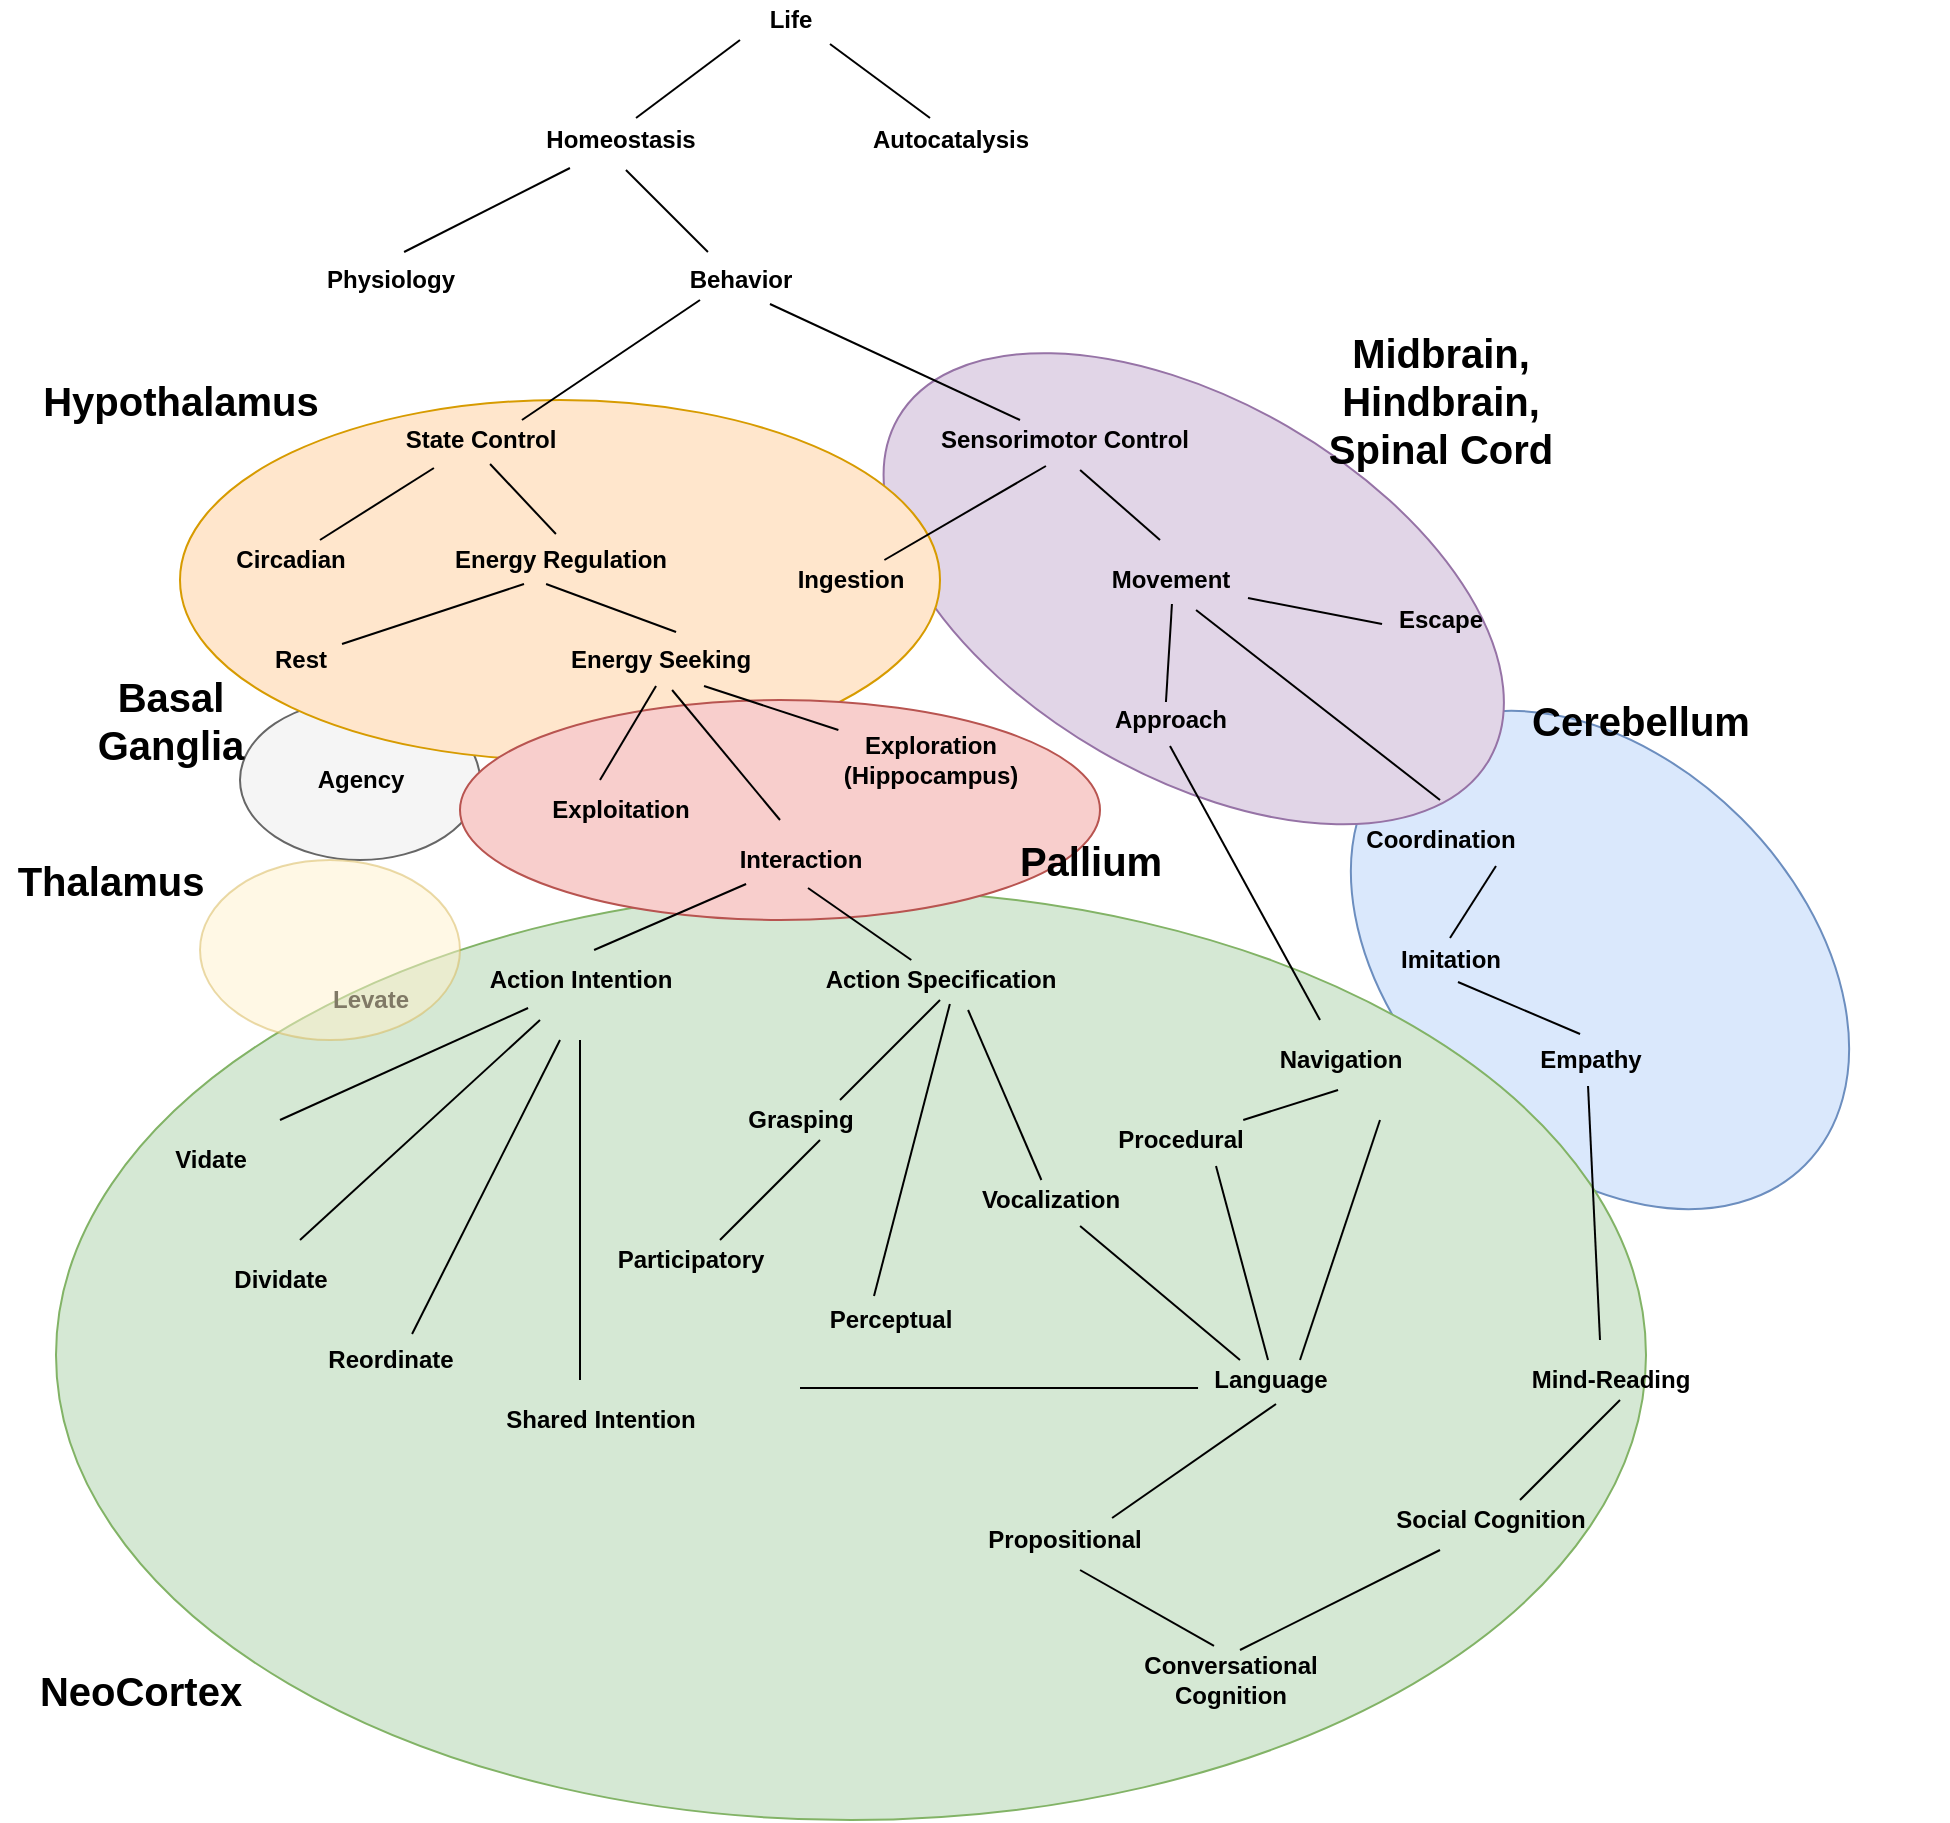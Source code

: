 <mxfile version="13.8.0" type="github">
  <diagram id="261lAa1EZaPhHnJhHldy" name="Page-1">
    <mxGraphModel dx="858" dy="489" grid="1" gridSize="10" guides="1" tooltips="1" connect="1" arrows="1" fold="1" page="1" pageScale="1" pageWidth="850" pageHeight="1100" math="0" shadow="0">
      <root>
        <mxCell id="0" />
        <mxCell id="1" parent="0" />
        <mxCell id="-oYrf_uy26-qNpr954tw-55" value="" style="ellipse;whiteSpace=wrap;html=1;rotation=45;fillColor=#dae8fc;strokeColor=#6c8ebf;" vertex="1" parent="1">
          <mxGeometry x="655" y="430" width="290" height="200" as="geometry" />
        </mxCell>
        <mxCell id="-oYrf_uy26-qNpr954tw-61" value="" style="ellipse;whiteSpace=wrap;html=1;rotation=30;fillColor=#e1d5e7;strokeColor=#9673a6;" vertex="1" parent="1">
          <mxGeometry x="426.18" y="250.61" width="341.38" height="187.5" as="geometry" />
        </mxCell>
        <mxCell id="-oYrf_uy26-qNpr954tw-57" value="" style="ellipse;whiteSpace=wrap;html=1;fillColor=#d5e8d4;strokeColor=#82b366;" vertex="1" parent="1">
          <mxGeometry x="28" y="495" width="795" height="465" as="geometry" />
        </mxCell>
        <mxCell id="-oYrf_uy26-qNpr954tw-54" value="" style="ellipse;whiteSpace=wrap;html=1;fillColor=#f5f5f5;strokeColor=#666666;fontColor=#333333;" vertex="1" parent="1">
          <mxGeometry x="120" y="400" width="120" height="80" as="geometry" />
        </mxCell>
        <mxCell id="-oYrf_uy26-qNpr954tw-50" value="" style="ellipse;whiteSpace=wrap;html=1;fillColor=#ffe6cc;strokeColor=#d79b00;" vertex="1" parent="1">
          <mxGeometry x="90" y="250" width="380" height="180" as="geometry" />
        </mxCell>
        <mxCell id="-oYrf_uy26-qNpr954tw-51" value="" style="ellipse;whiteSpace=wrap;html=1;fillColor=#f8cecc;strokeColor=#b85450;" vertex="1" parent="1">
          <mxGeometry x="230" y="400" width="320" height="110" as="geometry" />
        </mxCell>
        <mxCell id="-oYrf_uy26-qNpr954tw-1" value="Life" style="text;html=1;align=center;verticalAlign=middle;resizable=0;points=[];autosize=1;fontStyle=1" vertex="1" parent="1">
          <mxGeometry x="375" y="50" width="40" height="20" as="geometry" />
        </mxCell>
        <mxCell id="-oYrf_uy26-qNpr954tw-2" value="Homeostasis" style="text;html=1;align=center;verticalAlign=middle;resizable=0;points=[];autosize=1;fontStyle=1" vertex="1" parent="1">
          <mxGeometry x="265" y="110" width="90" height="20" as="geometry" />
        </mxCell>
        <mxCell id="-oYrf_uy26-qNpr954tw-3" value="Autocatalysis" style="text;html=1;align=center;verticalAlign=middle;resizable=0;points=[];autosize=1;fontStyle=1" vertex="1" parent="1">
          <mxGeometry x="430" y="110" width="90" height="20" as="geometry" />
        </mxCell>
        <mxCell id="-oYrf_uy26-qNpr954tw-4" value="Physiology" style="text;html=1;align=center;verticalAlign=middle;resizable=0;points=[];autosize=1;fontStyle=1" vertex="1" parent="1">
          <mxGeometry x="155" y="180" width="80" height="20" as="geometry" />
        </mxCell>
        <mxCell id="-oYrf_uy26-qNpr954tw-5" value="Behavior" style="text;html=1;align=center;verticalAlign=middle;resizable=0;points=[];autosize=1;fontStyle=1" vertex="1" parent="1">
          <mxGeometry x="335" y="180" width="70" height="20" as="geometry" />
        </mxCell>
        <mxCell id="-oYrf_uy26-qNpr954tw-6" value="State Control" style="text;html=1;align=center;verticalAlign=middle;resizable=0;points=[];autosize=1;fontStyle=1" vertex="1" parent="1">
          <mxGeometry x="195" y="260" width="90" height="20" as="geometry" />
        </mxCell>
        <mxCell id="-oYrf_uy26-qNpr954tw-7" value="Sensorimotor Control" style="text;html=1;align=center;verticalAlign=middle;resizable=0;points=[];autosize=1;fontStyle=1" vertex="1" parent="1">
          <mxGeometry x="461.65" y="260" width="140" height="20" as="geometry" />
        </mxCell>
        <mxCell id="-oYrf_uy26-qNpr954tw-8" value="Agency" style="text;html=1;align=center;verticalAlign=middle;resizable=0;points=[];autosize=1;fontStyle=1" vertex="1" parent="1">
          <mxGeometry x="150" y="430" width="60" height="20" as="geometry" />
        </mxCell>
        <mxCell id="-oYrf_uy26-qNpr954tw-9" value="Exploitation" style="text;html=1;align=center;verticalAlign=middle;resizable=0;points=[];autosize=1;fontStyle=1" vertex="1" parent="1">
          <mxGeometry x="270" y="445" width="80" height="20" as="geometry" />
        </mxCell>
        <mxCell id="-oYrf_uy26-qNpr954tw-10" value="Exploration&lt;br&gt;(Hippocampus)" style="text;html=1;align=center;verticalAlign=middle;resizable=0;points=[];autosize=1;fontStyle=1" vertex="1" parent="1">
          <mxGeometry x="415" y="415" width="100" height="30" as="geometry" />
        </mxCell>
        <mxCell id="-oYrf_uy26-qNpr954tw-11" value="Interaction" style="text;html=1;align=center;verticalAlign=middle;resizable=0;points=[];autosize=1;fontStyle=1" vertex="1" parent="1">
          <mxGeometry x="360" y="470" width="80" height="20" as="geometry" />
        </mxCell>
        <mxCell id="-oYrf_uy26-qNpr954tw-12" value="Circadian" style="text;html=1;align=center;verticalAlign=middle;resizable=0;points=[];autosize=1;fontStyle=1" vertex="1" parent="1">
          <mxGeometry x="110" y="320" width="70" height="20" as="geometry" />
        </mxCell>
        <mxCell id="-oYrf_uy26-qNpr954tw-13" value="Energy Regulation" style="text;html=1;align=center;verticalAlign=middle;resizable=0;points=[];autosize=1;fontStyle=1" vertex="1" parent="1">
          <mxGeometry x="220" y="320" width="120" height="20" as="geometry" />
        </mxCell>
        <mxCell id="-oYrf_uy26-qNpr954tw-14" value="Rest" style="text;html=1;align=center;verticalAlign=middle;resizable=0;points=[];autosize=1;fontStyle=1" vertex="1" parent="1">
          <mxGeometry x="130" y="370" width="40" height="20" as="geometry" />
        </mxCell>
        <mxCell id="-oYrf_uy26-qNpr954tw-15" value="Energy Seeking" style="text;html=1;align=center;verticalAlign=middle;resizable=0;points=[];autosize=1;fontStyle=1" vertex="1" parent="1">
          <mxGeometry x="275" y="370" width="110" height="20" as="geometry" />
        </mxCell>
        <mxCell id="-oYrf_uy26-qNpr954tw-16" value="Ingestion" style="text;html=1;align=center;verticalAlign=middle;resizable=0;points=[];autosize=1;fontStyle=1" vertex="1" parent="1">
          <mxGeometry x="390" y="330" width="70" height="20" as="geometry" />
        </mxCell>
        <mxCell id="-oYrf_uy26-qNpr954tw-17" value="Movement" style="text;html=1;align=center;verticalAlign=middle;resizable=0;points=[];autosize=1;fontStyle=1" vertex="1" parent="1">
          <mxGeometry x="550" y="330" width="70" height="20" as="geometry" />
        </mxCell>
        <mxCell id="-oYrf_uy26-qNpr954tw-18" value="Escape" style="text;html=1;align=center;verticalAlign=middle;resizable=0;points=[];autosize=1;fontStyle=1" vertex="1" parent="1">
          <mxGeometry x="690" y="350" width="60" height="20" as="geometry" />
        </mxCell>
        <mxCell id="-oYrf_uy26-qNpr954tw-19" value="Approach" style="text;html=1;align=center;verticalAlign=middle;resizable=0;points=[];autosize=1;fontStyle=1" vertex="1" parent="1">
          <mxGeometry x="550" y="400" width="70" height="20" as="geometry" />
        </mxCell>
        <mxCell id="-oYrf_uy26-qNpr954tw-20" value="Action Intention" style="text;html=1;align=center;verticalAlign=middle;resizable=0;points=[];autosize=1;fontStyle=1" vertex="1" parent="1">
          <mxGeometry x="235" y="530" width="110" height="20" as="geometry" />
        </mxCell>
        <mxCell id="-oYrf_uy26-qNpr954tw-21" value="Action Specification" style="text;html=1;align=center;verticalAlign=middle;resizable=0;points=[];autosize=1;fontStyle=1" vertex="1" parent="1">
          <mxGeometry x="405" y="530" width="130" height="20" as="geometry" />
        </mxCell>
        <mxCell id="-oYrf_uy26-qNpr954tw-33" value="Levate" style="text;html=1;align=center;verticalAlign=middle;resizable=0;points=[];autosize=1;fontStyle=1" vertex="1" parent="1">
          <mxGeometry x="160" y="540" width="50" height="20" as="geometry" />
        </mxCell>
        <mxCell id="-oYrf_uy26-qNpr954tw-34" value="Vidate" style="text;html=1;align=center;verticalAlign=middle;resizable=0;points=[];autosize=1;fontStyle=1" vertex="1" parent="1">
          <mxGeometry x="80" y="620" width="50" height="20" as="geometry" />
        </mxCell>
        <mxCell id="-oYrf_uy26-qNpr954tw-35" value="Dividate" style="text;html=1;align=center;verticalAlign=middle;resizable=0;points=[];autosize=1;fontStyle=1" vertex="1" parent="1">
          <mxGeometry x="110" y="680" width="60" height="20" as="geometry" />
        </mxCell>
        <mxCell id="-oYrf_uy26-qNpr954tw-36" value="Reordinate" style="text;html=1;align=center;verticalAlign=middle;resizable=0;points=[];autosize=1;fontStyle=1" vertex="1" parent="1">
          <mxGeometry x="155" y="720" width="80" height="20" as="geometry" />
        </mxCell>
        <mxCell id="-oYrf_uy26-qNpr954tw-37" value="Procedural" style="text;html=1;align=center;verticalAlign=middle;resizable=0;points=[];autosize=1;fontStyle=1" vertex="1" parent="1">
          <mxGeometry x="550" y="610" width="80" height="20" as="geometry" />
        </mxCell>
        <mxCell id="-oYrf_uy26-qNpr954tw-38" value="Propositional" style="text;html=1;align=center;verticalAlign=middle;resizable=0;points=[];autosize=1;fontStyle=1" vertex="1" parent="1">
          <mxGeometry x="486.65" y="810" width="90" height="20" as="geometry" />
        </mxCell>
        <mxCell id="-oYrf_uy26-qNpr954tw-39" value="Perceptual" style="text;html=1;align=center;verticalAlign=middle;resizable=0;points=[];autosize=1;fontStyle=1" vertex="1" parent="1">
          <mxGeometry x="405" y="700" width="80" height="20" as="geometry" />
        </mxCell>
        <mxCell id="-oYrf_uy26-qNpr954tw-40" value="Participatory" style="text;html=1;align=center;verticalAlign=middle;resizable=0;points=[];autosize=1;fontStyle=1" vertex="1" parent="1">
          <mxGeometry x="300" y="670" width="90" height="20" as="geometry" />
        </mxCell>
        <mxCell id="-oYrf_uy26-qNpr954tw-41" value="Shared Intention" style="text;html=1;align=center;verticalAlign=middle;resizable=0;points=[];autosize=1;fontStyle=1" vertex="1" parent="1">
          <mxGeometry x="245" y="750" width="110" height="20" as="geometry" />
        </mxCell>
        <mxCell id="-oYrf_uy26-qNpr954tw-42" value="Coordination" style="text;html=1;align=center;verticalAlign=middle;resizable=0;points=[];autosize=1;fontStyle=1" vertex="1" parent="1">
          <mxGeometry x="675" y="460" width="90" height="20" as="geometry" />
        </mxCell>
        <mxCell id="-oYrf_uy26-qNpr954tw-43" value="Social Cognition" style="text;html=1;align=center;verticalAlign=middle;resizable=0;points=[];autosize=1;fontStyle=1" vertex="1" parent="1">
          <mxGeometry x="690" y="800" width="110" height="20" as="geometry" />
        </mxCell>
        <mxCell id="-oYrf_uy26-qNpr954tw-44" value="Imitation" style="text;html=1;align=center;verticalAlign=middle;resizable=0;points=[];autosize=1;fontStyle=1" vertex="1" parent="1">
          <mxGeometry x="690" y="520" width="70" height="20" as="geometry" />
        </mxCell>
        <mxCell id="-oYrf_uy26-qNpr954tw-45" value="Language" style="text;html=1;align=center;verticalAlign=middle;resizable=0;points=[];autosize=1;fontStyle=1" vertex="1" parent="1">
          <mxGeometry x="600" y="730" width="70" height="20" as="geometry" />
        </mxCell>
        <mxCell id="-oYrf_uy26-qNpr954tw-46" value="Mind-Reading" style="text;html=1;align=center;verticalAlign=middle;resizable=0;points=[];autosize=1;fontStyle=1" vertex="1" parent="1">
          <mxGeometry x="760" y="730" width="90" height="20" as="geometry" />
        </mxCell>
        <mxCell id="-oYrf_uy26-qNpr954tw-47" value="Navigation" style="text;html=1;align=center;verticalAlign=middle;resizable=0;points=[];autosize=1;fontStyle=1" vertex="1" parent="1">
          <mxGeometry x="630" y="570" width="80" height="20" as="geometry" />
        </mxCell>
        <mxCell id="-oYrf_uy26-qNpr954tw-48" value="Grasping" style="text;html=1;align=center;verticalAlign=middle;resizable=0;points=[];autosize=1;fontStyle=1" vertex="1" parent="1">
          <mxGeometry x="365" y="600" width="70" height="20" as="geometry" />
        </mxCell>
        <mxCell id="-oYrf_uy26-qNpr954tw-49" value="&lt;b&gt;Vocalization&lt;/b&gt;" style="text;html=1;align=center;verticalAlign=middle;resizable=0;points=[];autosize=1;" vertex="1" parent="1">
          <mxGeometry x="485" y="640" width="80" height="20" as="geometry" />
        </mxCell>
        <mxCell id="-oYrf_uy26-qNpr954tw-56" value="&lt;b&gt;Empathy&lt;/b&gt;" style="text;html=1;align=center;verticalAlign=middle;resizable=0;points=[];autosize=1;" vertex="1" parent="1">
          <mxGeometry x="760" y="570" width="70" height="20" as="geometry" />
        </mxCell>
        <mxCell id="-oYrf_uy26-qNpr954tw-60" value="" style="ellipse;whiteSpace=wrap;html=1;textOpacity=0;labelBackgroundColor=none;opacity=50;fillColor=#fff2cc;strokeColor=#d6b656;" vertex="1" parent="1">
          <mxGeometry x="100" y="480" width="130" height="90" as="geometry" />
        </mxCell>
        <mxCell id="-oYrf_uy26-qNpr954tw-62" value="&lt;font style=&quot;font-size: 20px&quot;&gt;&lt;b&gt;Hypothalamus&lt;/b&gt;&lt;/font&gt;" style="text;html=1;align=center;verticalAlign=middle;resizable=0;points=[];autosize=1;" vertex="1" parent="1">
          <mxGeometry x="15" y="240" width="150" height="20" as="geometry" />
        </mxCell>
        <mxCell id="-oYrf_uy26-qNpr954tw-63" value="&lt;font style=&quot;font-size: 20px&quot;&gt;&lt;b&gt;Basal&lt;br&gt;Ganglia&lt;br&gt;&lt;/b&gt;&lt;/font&gt;" style="text;html=1;align=center;verticalAlign=middle;resizable=0;points=[];autosize=1;" vertex="1" parent="1">
          <mxGeometry x="40" y="390" width="90" height="40" as="geometry" />
        </mxCell>
        <mxCell id="-oYrf_uy26-qNpr954tw-64" value="&lt;font style=&quot;font-size: 20px&quot;&gt;&lt;b&gt;Thalamus&lt;br&gt;&lt;/b&gt;&lt;/font&gt;" style="text;html=1;align=center;verticalAlign=middle;resizable=0;points=[];autosize=1;" vertex="1" parent="1">
          <mxGeometry y="480" width="110" height="20" as="geometry" />
        </mxCell>
        <mxCell id="-oYrf_uy26-qNpr954tw-65" value="&lt;font style=&quot;font-size: 20px&quot;&gt;&lt;b&gt;NeoCortex&lt;br&gt;&lt;/b&gt;&lt;/font&gt;" style="text;html=1;align=center;verticalAlign=middle;resizable=0;points=[];autosize=1;" vertex="1" parent="1">
          <mxGeometry x="10" y="885" width="120" height="20" as="geometry" />
        </mxCell>
        <mxCell id="-oYrf_uy26-qNpr954tw-66" value="&lt;font style=&quot;font-size: 20px&quot;&gt;&lt;b&gt;Cerebellum&lt;br&gt;&lt;/b&gt;&lt;/font&gt;" style="text;html=1;align=center;verticalAlign=middle;resizable=0;points=[];autosize=1;" vertex="1" parent="1">
          <mxGeometry x="760" y="400" width="120" height="20" as="geometry" />
        </mxCell>
        <mxCell id="-oYrf_uy26-qNpr954tw-67" value="&lt;font style=&quot;font-size: 20px&quot;&gt;&lt;b&gt;Pallium&lt;br&gt;&lt;/b&gt;&lt;/font&gt;" style="text;html=1;align=center;verticalAlign=middle;resizable=0;points=[];autosize=1;" vertex="1" parent="1">
          <mxGeometry x="500" y="470" width="90" height="20" as="geometry" />
        </mxCell>
        <mxCell id="-oYrf_uy26-qNpr954tw-68" value="&lt;font style=&quot;font-size: 20px&quot;&gt;&lt;b&gt;Midbrain,&lt;br&gt;Hindbrain,&lt;br&gt;Spinal Cord&lt;br&gt;&lt;/b&gt;&lt;/font&gt;" style="text;html=1;align=center;verticalAlign=middle;resizable=0;points=[];autosize=1;" vertex="1" parent="1">
          <mxGeometry x="655" y="225" width="130" height="50" as="geometry" />
        </mxCell>
        <mxCell id="-oYrf_uy26-qNpr954tw-69" value="" style="endArrow=none;html=1;exitX=0.589;exitY=-0.05;exitDx=0;exitDy=0;exitPerimeter=0;" edge="1" parent="1" source="-oYrf_uy26-qNpr954tw-2">
          <mxGeometry width="50" height="50" relative="1" as="geometry">
            <mxPoint x="320" y="120" as="sourcePoint" />
            <mxPoint x="370" y="70" as="targetPoint" />
          </mxGeometry>
        </mxCell>
        <mxCell id="-oYrf_uy26-qNpr954tw-70" value="" style="endArrow=none;html=1;entryX=1;entryY=1.1;entryDx=0;entryDy=0;entryPerimeter=0;exitX=0.389;exitY=-0.05;exitDx=0;exitDy=0;exitPerimeter=0;" edge="1" parent="1" source="-oYrf_uy26-qNpr954tw-3" target="-oYrf_uy26-qNpr954tw-1">
          <mxGeometry width="50" height="50" relative="1" as="geometry">
            <mxPoint x="430" y="120" as="sourcePoint" />
            <mxPoint x="480" y="70" as="targetPoint" />
          </mxGeometry>
        </mxCell>
        <mxCell id="-oYrf_uy26-qNpr954tw-71" value="" style="endArrow=none;html=1;entryX=0.222;entryY=1.2;entryDx=0;entryDy=0;entryPerimeter=0;exitX=0.588;exitY=-0.2;exitDx=0;exitDy=0;exitPerimeter=0;" edge="1" parent="1" source="-oYrf_uy26-qNpr954tw-4" target="-oYrf_uy26-qNpr954tw-2">
          <mxGeometry width="50" height="50" relative="1" as="geometry">
            <mxPoint x="210" y="160" as="sourcePoint" />
            <mxPoint x="260" y="110" as="targetPoint" />
          </mxGeometry>
        </mxCell>
        <mxCell id="-oYrf_uy26-qNpr954tw-72" value="" style="endArrow=none;html=1;entryX=0.533;entryY=1.25;entryDx=0;entryDy=0;entryPerimeter=0;exitX=0.271;exitY=-0.2;exitDx=0;exitDy=0;exitPerimeter=0;" edge="1" parent="1" source="-oYrf_uy26-qNpr954tw-5" target="-oYrf_uy26-qNpr954tw-2">
          <mxGeometry width="50" height="50" relative="1" as="geometry">
            <mxPoint x="360" y="170" as="sourcePoint" />
            <mxPoint x="430" y="130" as="targetPoint" />
          </mxGeometry>
        </mxCell>
        <mxCell id="-oYrf_uy26-qNpr954tw-74" value="" style="endArrow=none;html=1;exitX=0.733;exitY=0;exitDx=0;exitDy=0;exitPerimeter=0;" edge="1" parent="1" source="-oYrf_uy26-qNpr954tw-6">
          <mxGeometry width="50" height="50" relative="1" as="geometry">
            <mxPoint x="300" y="250" as="sourcePoint" />
            <mxPoint x="350" y="200" as="targetPoint" />
          </mxGeometry>
        </mxCell>
        <mxCell id="-oYrf_uy26-qNpr954tw-76" value="" style="endArrow=none;html=1;exitX=0.714;exitY=1.1;exitDx=0;exitDy=0;exitPerimeter=0;" edge="1" parent="1" source="-oYrf_uy26-qNpr954tw-5">
          <mxGeometry width="50" height="50" relative="1" as="geometry">
            <mxPoint x="460" y="200" as="sourcePoint" />
            <mxPoint x="510" y="260" as="targetPoint" />
          </mxGeometry>
        </mxCell>
        <mxCell id="-oYrf_uy26-qNpr954tw-78" value="" style="endArrow=none;html=1;exitX=0.714;exitY=0;exitDx=0;exitDy=0;exitPerimeter=0;entryX=0.244;entryY=1.2;entryDx=0;entryDy=0;entryPerimeter=0;" edge="1" parent="1" source="-oYrf_uy26-qNpr954tw-12" target="-oYrf_uy26-qNpr954tw-6">
          <mxGeometry width="50" height="50" relative="1" as="geometry">
            <mxPoint x="160" y="340" as="sourcePoint" />
            <mxPoint x="210" y="290" as="targetPoint" />
          </mxGeometry>
        </mxCell>
        <mxCell id="-oYrf_uy26-qNpr954tw-80" value="" style="endArrow=none;html=1;entryX=0.556;entryY=1.1;entryDx=0;entryDy=0;entryPerimeter=0;exitX=0.483;exitY=-0.15;exitDx=0;exitDy=0;exitPerimeter=0;" edge="1" parent="1" source="-oYrf_uy26-qNpr954tw-13" target="-oYrf_uy26-qNpr954tw-6">
          <mxGeometry width="50" height="50" relative="1" as="geometry">
            <mxPoint x="320" y="310" as="sourcePoint" />
            <mxPoint x="370" y="260" as="targetPoint" />
          </mxGeometry>
        </mxCell>
        <mxCell id="-oYrf_uy26-qNpr954tw-81" value="" style="endArrow=none;html=1;exitX=1.025;exitY=0.1;exitDx=0;exitDy=0;exitPerimeter=0;entryX=0.35;entryY=1.1;entryDx=0;entryDy=0;entryPerimeter=0;" edge="1" parent="1" source="-oYrf_uy26-qNpr954tw-14" target="-oYrf_uy26-qNpr954tw-13">
          <mxGeometry width="50" height="50" relative="1" as="geometry">
            <mxPoint x="190" y="400" as="sourcePoint" />
            <mxPoint x="240" y="350" as="targetPoint" />
          </mxGeometry>
        </mxCell>
        <mxCell id="-oYrf_uy26-qNpr954tw-82" value="" style="endArrow=none;html=1;entryX=0.442;entryY=1.1;entryDx=0;entryDy=0;entryPerimeter=0;exitX=0.573;exitY=-0.2;exitDx=0;exitDy=0;exitPerimeter=0;" edge="1" parent="1" source="-oYrf_uy26-qNpr954tw-15" target="-oYrf_uy26-qNpr954tw-13">
          <mxGeometry width="50" height="50" relative="1" as="geometry">
            <mxPoint x="350" y="340" as="sourcePoint" />
            <mxPoint x="400" y="290" as="targetPoint" />
          </mxGeometry>
        </mxCell>
        <mxCell id="-oYrf_uy26-qNpr954tw-84" value="" style="endArrow=none;html=1;entryX=0.438;entryY=1.15;entryDx=0;entryDy=0;entryPerimeter=0;" edge="1" parent="1" source="-oYrf_uy26-qNpr954tw-16" target="-oYrf_uy26-qNpr954tw-7">
          <mxGeometry width="50" height="50" relative="1" as="geometry">
            <mxPoint x="500" y="360" as="sourcePoint" />
            <mxPoint x="550" y="310" as="targetPoint" />
          </mxGeometry>
        </mxCell>
        <mxCell id="-oYrf_uy26-qNpr954tw-85" value="" style="endArrow=none;html=1;entryX=0.56;entryY=1.25;entryDx=0;entryDy=0;entryPerimeter=0;" edge="1" parent="1" target="-oYrf_uy26-qNpr954tw-7">
          <mxGeometry width="50" height="50" relative="1" as="geometry">
            <mxPoint x="580" y="320" as="sourcePoint" />
            <mxPoint x="540" y="330" as="targetPoint" />
          </mxGeometry>
        </mxCell>
        <mxCell id="-oYrf_uy26-qNpr954tw-86" value="" style="endArrow=none;html=1;entryX=0.514;entryY=1.1;entryDx=0;entryDy=0;entryPerimeter=0;exitX=0.471;exitY=0.05;exitDx=0;exitDy=0;exitPerimeter=0;" edge="1" parent="1" source="-oYrf_uy26-qNpr954tw-19" target="-oYrf_uy26-qNpr954tw-17">
          <mxGeometry width="50" height="50" relative="1" as="geometry">
            <mxPoint x="560" y="400" as="sourcePoint" />
            <mxPoint x="610" y="350" as="targetPoint" />
          </mxGeometry>
        </mxCell>
        <mxCell id="-oYrf_uy26-qNpr954tw-88" value="" style="endArrow=none;html=1;entryX=0.686;entryY=1.25;entryDx=0;entryDy=0;entryPerimeter=0;" edge="1" parent="1" target="-oYrf_uy26-qNpr954tw-17">
          <mxGeometry width="50" height="50" relative="1" as="geometry">
            <mxPoint x="720" y="450" as="sourcePoint" />
            <mxPoint x="710" y="290" as="targetPoint" />
          </mxGeometry>
        </mxCell>
        <mxCell id="-oYrf_uy26-qNpr954tw-90" value="" style="endArrow=none;html=1;exitX=1.057;exitY=0.95;exitDx=0;exitDy=0;exitPerimeter=0;entryX=0.017;entryY=0.6;entryDx=0;entryDy=0;entryPerimeter=0;" edge="1" parent="1" source="-oYrf_uy26-qNpr954tw-17" target="-oYrf_uy26-qNpr954tw-18">
          <mxGeometry width="50" height="50" relative="1" as="geometry">
            <mxPoint x="640" y="170" as="sourcePoint" />
            <mxPoint x="690" y="330" as="targetPoint" />
          </mxGeometry>
        </mxCell>
        <mxCell id="-oYrf_uy26-qNpr954tw-92" value="" style="endArrow=none;html=1;exitX=0.811;exitY=1.15;exitDx=0;exitDy=0;exitPerimeter=0;entryX=0.5;entryY=-0.05;entryDx=0;entryDy=0;entryPerimeter=0;" edge="1" parent="1" source="-oYrf_uy26-qNpr954tw-42" target="-oYrf_uy26-qNpr954tw-44">
          <mxGeometry width="50" height="50" relative="1" as="geometry">
            <mxPoint x="960" y="580" as="sourcePoint" />
            <mxPoint x="1010" y="530" as="targetPoint" />
          </mxGeometry>
        </mxCell>
        <mxCell id="-oYrf_uy26-qNpr954tw-96" value="" style="endArrow=none;html=1;exitX=0.429;exitY=-0.15;exitDx=0;exitDy=0;exitPerimeter=0;entryX=0.557;entryY=1.05;entryDx=0;entryDy=0;entryPerimeter=0;" edge="1" parent="1" source="-oYrf_uy26-qNpr954tw-56" target="-oYrf_uy26-qNpr954tw-44">
          <mxGeometry width="50" height="50" relative="1" as="geometry">
            <mxPoint x="690" y="550" as="sourcePoint" />
            <mxPoint x="740" y="500" as="targetPoint" />
          </mxGeometry>
        </mxCell>
        <mxCell id="-oYrf_uy26-qNpr954tw-99" value="" style="endArrow=none;html=1;entryX=0.482;entryY=1.15;entryDx=0;entryDy=0;entryPerimeter=0;" edge="1" parent="1" target="-oYrf_uy26-qNpr954tw-15">
          <mxGeometry width="50" height="50" relative="1" as="geometry">
            <mxPoint x="300" y="440" as="sourcePoint" />
            <mxPoint x="350" y="390" as="targetPoint" />
          </mxGeometry>
        </mxCell>
        <mxCell id="-oYrf_uy26-qNpr954tw-101" value="" style="endArrow=none;html=1;exitX=0.555;exitY=1.25;exitDx=0;exitDy=0;exitPerimeter=0;" edge="1" parent="1" source="-oYrf_uy26-qNpr954tw-15">
          <mxGeometry width="50" height="50" relative="1" as="geometry">
            <mxPoint x="350" y="430" as="sourcePoint" />
            <mxPoint x="390" y="460" as="targetPoint" />
          </mxGeometry>
        </mxCell>
        <mxCell id="-oYrf_uy26-qNpr954tw-102" value="" style="endArrow=none;html=1;exitX=0.7;exitY=1.15;exitDx=0;exitDy=0;exitPerimeter=0;" edge="1" parent="1" source="-oYrf_uy26-qNpr954tw-15" target="-oYrf_uy26-qNpr954tw-10">
          <mxGeometry width="50" height="50" relative="1" as="geometry">
            <mxPoint x="380" y="430" as="sourcePoint" />
            <mxPoint x="430" y="380" as="targetPoint" />
          </mxGeometry>
        </mxCell>
        <mxCell id="-oYrf_uy26-qNpr954tw-103" value="" style="endArrow=none;html=1;entryX=0.163;entryY=1.1;entryDx=0;entryDy=0;entryPerimeter=0;exitX=0.564;exitY=-0.25;exitDx=0;exitDy=0;exitPerimeter=0;" edge="1" parent="1" source="-oYrf_uy26-qNpr954tw-20" target="-oYrf_uy26-qNpr954tw-11">
          <mxGeometry width="50" height="50" relative="1" as="geometry">
            <mxPoint x="300" y="520" as="sourcePoint" />
            <mxPoint x="350" y="470" as="targetPoint" />
          </mxGeometry>
        </mxCell>
        <mxCell id="-oYrf_uy26-qNpr954tw-104" value="" style="endArrow=none;html=1;entryX=0.55;entryY=1.2;entryDx=0;entryDy=0;entryPerimeter=0;" edge="1" parent="1" source="-oYrf_uy26-qNpr954tw-21" target="-oYrf_uy26-qNpr954tw-11">
          <mxGeometry width="50" height="50" relative="1" as="geometry">
            <mxPoint x="310" y="640" as="sourcePoint" />
            <mxPoint x="360" y="590" as="targetPoint" />
          </mxGeometry>
        </mxCell>
        <mxCell id="-oYrf_uy26-qNpr954tw-105" value="" style="endArrow=none;html=1;" edge="1" parent="1">
          <mxGeometry width="50" height="50" relative="1" as="geometry">
            <mxPoint x="420" y="600" as="sourcePoint" />
            <mxPoint x="470" y="550" as="targetPoint" />
          </mxGeometry>
        </mxCell>
        <mxCell id="-oYrf_uy26-qNpr954tw-106" value="" style="endArrow=none;html=1;entryX=0.608;entryY=1.25;entryDx=0;entryDy=0;entryPerimeter=0;" edge="1" parent="1" source="-oYrf_uy26-qNpr954tw-49" target="-oYrf_uy26-qNpr954tw-21">
          <mxGeometry width="50" height="50" relative="1" as="geometry">
            <mxPoint x="500" y="640" as="sourcePoint" />
            <mxPoint x="550" y="590" as="targetPoint" />
          </mxGeometry>
        </mxCell>
        <mxCell id="-oYrf_uy26-qNpr954tw-107" value="" style="endArrow=none;html=1;entryX=0.5;entryY=1.15;entryDx=0;entryDy=0;entryPerimeter=0;" edge="1" parent="1" target="-oYrf_uy26-qNpr954tw-19">
          <mxGeometry width="50" height="50" relative="1" as="geometry">
            <mxPoint x="660" y="560" as="sourcePoint" />
            <mxPoint x="640" y="470" as="targetPoint" />
          </mxGeometry>
        </mxCell>
        <mxCell id="-oYrf_uy26-qNpr954tw-108" value="" style="endArrow=none;html=1;entryX=0.488;entryY=1.25;entryDx=0;entryDy=0;entryPerimeter=0;" edge="1" parent="1" source="-oYrf_uy26-qNpr954tw-37" target="-oYrf_uy26-qNpr954tw-47">
          <mxGeometry width="50" height="50" relative="1" as="geometry">
            <mxPoint x="730" y="720" as="sourcePoint" />
            <mxPoint x="635" y="580" as="targetPoint" />
          </mxGeometry>
        </mxCell>
        <mxCell id="-oYrf_uy26-qNpr954tw-109" value="" style="endArrow=none;html=1;" edge="1" parent="1">
          <mxGeometry width="50" height="50" relative="1" as="geometry">
            <mxPoint x="650" y="730" as="sourcePoint" />
            <mxPoint x="690" y="610" as="targetPoint" />
          </mxGeometry>
        </mxCell>
        <mxCell id="-oYrf_uy26-qNpr954tw-111" value="" style="endArrow=none;html=1;entryX=0.688;entryY=1.15;entryDx=0;entryDy=0;entryPerimeter=0;" edge="1" parent="1" target="-oYrf_uy26-qNpr954tw-49">
          <mxGeometry width="50" height="50" relative="1" as="geometry">
            <mxPoint x="620" y="730" as="sourcePoint" />
            <mxPoint x="650" y="660" as="targetPoint" />
            <Array as="points">
              <mxPoint x="620" y="730" />
            </Array>
          </mxGeometry>
        </mxCell>
        <mxCell id="-oYrf_uy26-qNpr954tw-112" value="" style="endArrow=none;html=1;entryX=0.725;entryY=1.15;entryDx=0;entryDy=0;entryPerimeter=0;exitX=0.486;exitY=0;exitDx=0;exitDy=0;exitPerimeter=0;" edge="1" parent="1" source="-oYrf_uy26-qNpr954tw-45" target="-oYrf_uy26-qNpr954tw-37">
          <mxGeometry width="50" height="50" relative="1" as="geometry">
            <mxPoint x="730" y="720" as="sourcePoint" />
            <mxPoint x="710" y="640" as="targetPoint" />
          </mxGeometry>
        </mxCell>
        <mxCell id="-oYrf_uy26-qNpr954tw-113" value="" style="endArrow=none;html=1;" edge="1" parent="1">
          <mxGeometry width="50" height="50" relative="1" as="geometry">
            <mxPoint x="360" y="670" as="sourcePoint" />
            <mxPoint x="410" y="620" as="targetPoint" />
          </mxGeometry>
        </mxCell>
        <mxCell id="-oYrf_uy26-qNpr954tw-114" value="" style="endArrow=none;html=1;entryX=0.538;entryY=1.1;entryDx=0;entryDy=0;entryPerimeter=0;exitX=0.4;exitY=-0.1;exitDx=0;exitDy=0;exitPerimeter=0;" edge="1" parent="1" source="-oYrf_uy26-qNpr954tw-39" target="-oYrf_uy26-qNpr954tw-21">
          <mxGeometry width="50" height="50" relative="1" as="geometry">
            <mxPoint x="430" y="680" as="sourcePoint" />
            <mxPoint x="480" y="560" as="targetPoint" />
          </mxGeometry>
        </mxCell>
        <mxCell id="-oYrf_uy26-qNpr954tw-115" value="" style="endArrow=none;html=1;entryX=0.543;entryY=1.1;entryDx=0;entryDy=0;entryPerimeter=0;exitX=0.771;exitY=-0.05;exitDx=0;exitDy=0;exitPerimeter=0;" edge="1" parent="1" source="-oYrf_uy26-qNpr954tw-38" target="-oYrf_uy26-qNpr954tw-45">
          <mxGeometry width="50" height="50" relative="1" as="geometry">
            <mxPoint x="700" y="800" as="sourcePoint" />
            <mxPoint x="750" y="750" as="targetPoint" />
          </mxGeometry>
        </mxCell>
        <mxCell id="-oYrf_uy26-qNpr954tw-116" value="Conversational&lt;br&gt;Cognition" style="text;html=1;align=center;verticalAlign=middle;resizable=0;points=[];autosize=1;fontStyle=1" vertex="1" parent="1">
          <mxGeometry x="565" y="875" width="100" height="30" as="geometry" />
        </mxCell>
        <mxCell id="-oYrf_uy26-qNpr954tw-117" value="" style="endArrow=none;html=1;entryX=0.486;entryY=1.15;entryDx=0;entryDy=0;entryPerimeter=0;" edge="1" parent="1" target="-oYrf_uy26-qNpr954tw-56">
          <mxGeometry width="50" height="50" relative="1" as="geometry">
            <mxPoint x="800" y="720" as="sourcePoint" />
            <mxPoint x="770" y="620" as="targetPoint" />
          </mxGeometry>
        </mxCell>
        <mxCell id="-oYrf_uy26-qNpr954tw-118" value="" style="endArrow=none;html=1;" edge="1" parent="1">
          <mxGeometry width="50" height="50" relative="1" as="geometry">
            <mxPoint x="760" y="800" as="sourcePoint" />
            <mxPoint x="810" y="750" as="targetPoint" />
          </mxGeometry>
        </mxCell>
        <mxCell id="-oYrf_uy26-qNpr954tw-119" value="" style="endArrow=none;html=1;" edge="1" parent="1">
          <mxGeometry width="50" height="50" relative="1" as="geometry">
            <mxPoint x="620" y="875" as="sourcePoint" />
            <mxPoint x="720" y="825" as="targetPoint" />
          </mxGeometry>
        </mxCell>
        <mxCell id="-oYrf_uy26-qNpr954tw-120" value="" style="endArrow=none;html=1;exitX=0.42;exitY=-0.067;exitDx=0;exitDy=0;exitPerimeter=0;entryX=0.593;entryY=1.25;entryDx=0;entryDy=0;entryPerimeter=0;" edge="1" parent="1" source="-oYrf_uy26-qNpr954tw-116" target="-oYrf_uy26-qNpr954tw-38">
          <mxGeometry width="50" height="50" relative="1" as="geometry">
            <mxPoint x="440" y="910" as="sourcePoint" />
            <mxPoint x="490" y="860" as="targetPoint" />
          </mxGeometry>
        </mxCell>
        <mxCell id="-oYrf_uy26-qNpr954tw-121" value="" style="endArrow=none;html=1;exitX=-0.014;exitY=0.7;exitDx=0;exitDy=0;exitPerimeter=0;" edge="1" parent="1" source="-oYrf_uy26-qNpr954tw-45">
          <mxGeometry width="50" height="50" relative="1" as="geometry">
            <mxPoint x="560" y="880" as="sourcePoint" />
            <mxPoint x="400" y="744" as="targetPoint" />
          </mxGeometry>
        </mxCell>
        <mxCell id="-oYrf_uy26-qNpr954tw-123" value="" style="endArrow=none;html=1;entryX=0.264;entryY=1.2;entryDx=0;entryDy=0;entryPerimeter=0;" edge="1" parent="1" target="-oYrf_uy26-qNpr954tw-20">
          <mxGeometry width="50" height="50" relative="1" as="geometry">
            <mxPoint x="140" y="610" as="sourcePoint" />
            <mxPoint x="250" y="570" as="targetPoint" />
          </mxGeometry>
        </mxCell>
        <mxCell id="-oYrf_uy26-qNpr954tw-125" value="" style="endArrow=none;html=1;" edge="1" parent="1">
          <mxGeometry width="50" height="50" relative="1" as="geometry">
            <mxPoint x="150" y="670" as="sourcePoint" />
            <mxPoint x="270" y="560" as="targetPoint" />
          </mxGeometry>
        </mxCell>
        <mxCell id="-oYrf_uy26-qNpr954tw-126" value="" style="endArrow=none;html=1;exitX=0.638;exitY=-0.15;exitDx=0;exitDy=0;exitPerimeter=0;" edge="1" parent="1" source="-oYrf_uy26-qNpr954tw-36">
          <mxGeometry width="50" height="50" relative="1" as="geometry">
            <mxPoint x="220" y="720" as="sourcePoint" />
            <mxPoint x="280" y="570" as="targetPoint" />
          </mxGeometry>
        </mxCell>
        <mxCell id="-oYrf_uy26-qNpr954tw-127" value="" style="endArrow=none;html=1;" edge="1" parent="1">
          <mxGeometry width="50" height="50" relative="1" as="geometry">
            <mxPoint x="290" y="740" as="sourcePoint" />
            <mxPoint x="290" y="570" as="targetPoint" />
          </mxGeometry>
        </mxCell>
      </root>
    </mxGraphModel>
  </diagram>
</mxfile>
